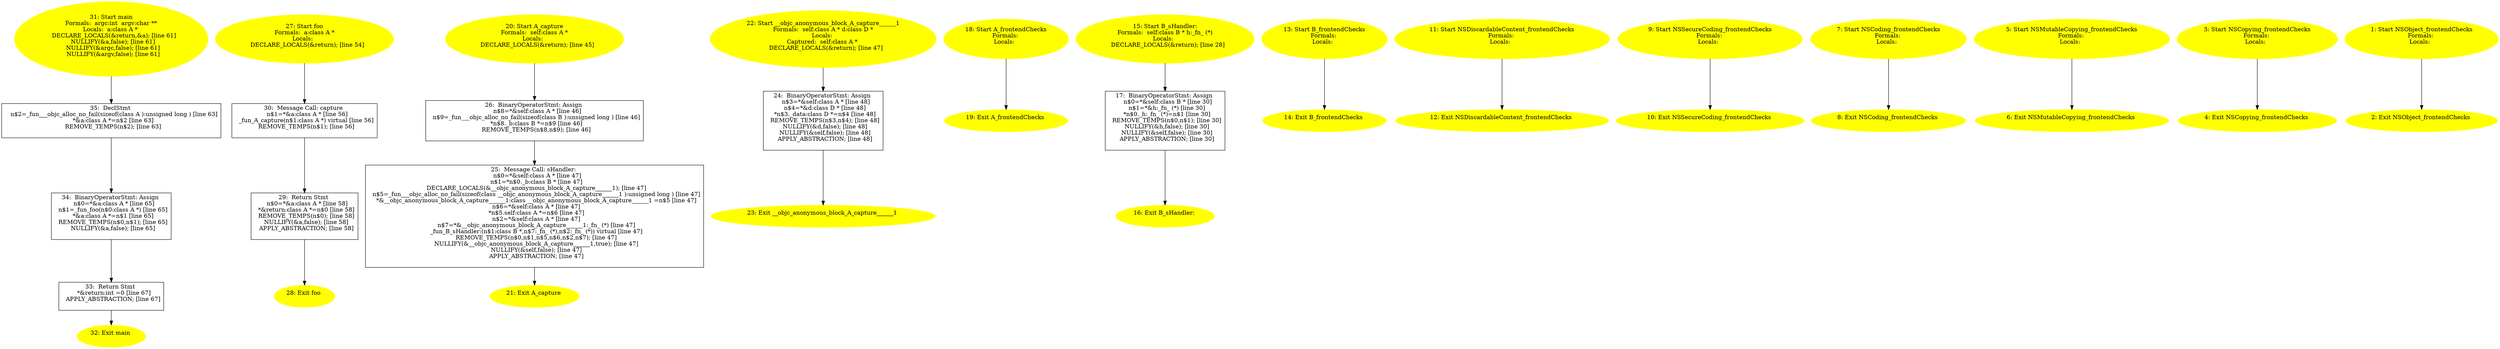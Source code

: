 digraph iCFG {
35 [label="35:  DeclStmt \n   n$2=_fun___objc_alloc_no_fail(sizeof(class A ):unsigned long ) [line 63]\n  *&a:class A *=n$2 [line 63]\n  REMOVE_TEMPS(n$2); [line 63]\n " shape="box"]
	

	 35 -> 34 ;
34 [label="34:  BinaryOperatorStmt: Assign \n   n$0=*&a:class A * [line 65]\n  n$1=_fun_foo(n$0:class A *) [line 65]\n  *&a:class A *=n$1 [line 65]\n  REMOVE_TEMPS(n$0,n$1); [line 65]\n  NULLIFY(&a,false); [line 65]\n " shape="box"]
	

	 34 -> 33 ;
33 [label="33:  Return Stmt \n   *&return:int =0 [line 67]\n  APPLY_ABSTRACTION; [line 67]\n " shape="box"]
	

	 33 -> 32 ;
32 [label="32: Exit main \n  " color=yellow style=filled]
	

31 [label="31: Start main\nFormals:  argc:int  argv:char **\nLocals:  a:class A * \n   DECLARE_LOCALS(&return,&a); [line 61]\n  NULLIFY(&a,false); [line 61]\n  NULLIFY(&argc,false); [line 61]\n  NULLIFY(&argv,false); [line 61]\n " color=yellow style=filled]
	

	 31 -> 35 ;
30 [label="30:  Message Call: capture \n   n$1=*&a:class A * [line 56]\n  _fun_A_capture(n$1:class A *) virtual [line 56]\n  REMOVE_TEMPS(n$1); [line 56]\n " shape="box"]
	

	 30 -> 29 ;
29 [label="29:  Return Stmt \n   n$0=*&a:class A * [line 58]\n  *&return:class A *=n$0 [line 58]\n  REMOVE_TEMPS(n$0); [line 58]\n  NULLIFY(&a,false); [line 58]\n  APPLY_ABSTRACTION; [line 58]\n " shape="box"]
	

	 29 -> 28 ;
28 [label="28: Exit foo \n  " color=yellow style=filled]
	

27 [label="27: Start foo\nFormals:  a:class A *\nLocals:  \n   DECLARE_LOCALS(&return); [line 54]\n " color=yellow style=filled]
	

	 27 -> 30 ;
26 [label="26:  BinaryOperatorStmt: Assign \n   n$8=*&self:class A * [line 46]\n  n$9=_fun___objc_alloc_no_fail(sizeof(class B ):unsigned long ) [line 46]\n  *n$8._b:class B *=n$9 [line 46]\n  REMOVE_TEMPS(n$8,n$9); [line 46]\n " shape="box"]
	

	 26 -> 25 ;
25 [label="25:  Message Call: sHandler: \n   n$0=*&self:class A * [line 47]\n  n$1=*n$0._b:class B * [line 47]\n  DECLARE_LOCALS(&__objc_anonymous_block_A_capture______1); [line 47]\n  n$5=_fun___objc_alloc_no_fail(sizeof(class __objc_anonymous_block_A_capture______1 ):unsigned long ) [line 47]\n  *&__objc_anonymous_block_A_capture______1:class __objc_anonymous_block_A_capture______1 =n$5 [line 47]\n  n$6=*&self:class A * [line 47]\n  *n$5.self:class A *=n$6 [line 47]\n  n$2=*&self:class A * [line 47]\n  n$7=*&__objc_anonymous_block_A_capture______1:_fn_ (*) [line 47]\n  _fun_B_sHandler:(n$1:class B *,n$7:_fn_ (*),n$2:_fn_ (*)) virtual [line 47]\n  REMOVE_TEMPS(n$0,n$1,n$5,n$6,n$2,n$7); [line 47]\n  NULLIFY(&__objc_anonymous_block_A_capture______1,true); [line 47]\n  NULLIFY(&self,false); [line 47]\n  APPLY_ABSTRACTION; [line 47]\n " shape="box"]
	

	 25 -> 21 ;
24 [label="24:  BinaryOperatorStmt: Assign \n   n$3=*&self:class A * [line 48]\n  n$4=*&d:class D * [line 48]\n  *n$3._data:class D *=n$4 [line 48]\n  REMOVE_TEMPS(n$3,n$4); [line 48]\n  NULLIFY(&d,false); [line 48]\n  NULLIFY(&self,false); [line 48]\n  APPLY_ABSTRACTION; [line 48]\n " shape="box"]
	

	 24 -> 23 ;
23 [label="23: Exit __objc_anonymous_block_A_capture______1 \n  " color=yellow style=filled]
	

22 [label="22: Start __objc_anonymous_block_A_capture______1\nFormals:  self:class A * d:class D *\nLocals: \nCaptured:  self:class A * \n   DECLARE_LOCALS(&return); [line 47]\n " color=yellow style=filled]
	

	 22 -> 24 ;
21 [label="21: Exit A_capture \n  " color=yellow style=filled]
	

20 [label="20: Start A_capture\nFormals:  self:class A *\nLocals:  \n   DECLARE_LOCALS(&return); [line 45]\n " color=yellow style=filled]
	

	 20 -> 26 ;
19 [label="19: Exit A_frontendChecks \n  " color=yellow style=filled]
	

18 [label="18: Start A_frontendChecks\nFormals: \nLocals:  \n  " color=yellow style=filled]
	

	 18 -> 19 ;
17 [label="17:  BinaryOperatorStmt: Assign \n   n$0=*&self:class B * [line 30]\n  n$1=*&h:_fn_ (*) [line 30]\n  *n$0._h:_fn_ (*)=n$1 [line 30]\n  REMOVE_TEMPS(n$0,n$1); [line 30]\n  NULLIFY(&h,false); [line 30]\n  NULLIFY(&self,false); [line 30]\n  APPLY_ABSTRACTION; [line 30]\n " shape="box"]
	

	 17 -> 16 ;
16 [label="16: Exit B_sHandler: \n  " color=yellow style=filled]
	

15 [label="15: Start B_sHandler:\nFormals:  self:class B * h:_fn_ (*)\nLocals:  \n   DECLARE_LOCALS(&return); [line 28]\n " color=yellow style=filled]
	

	 15 -> 17 ;
14 [label="14: Exit B_frontendChecks \n  " color=yellow style=filled]
	

13 [label="13: Start B_frontendChecks\nFormals: \nLocals:  \n  " color=yellow style=filled]
	

	 13 -> 14 ;
12 [label="12: Exit NSDiscardableContent_frontendChecks \n  " color=yellow style=filled]
	

11 [label="11: Start NSDiscardableContent_frontendChecks\nFormals: \nLocals:  \n  " color=yellow style=filled]
	

	 11 -> 12 ;
10 [label="10: Exit NSSecureCoding_frontendChecks \n  " color=yellow style=filled]
	

9 [label="9: Start NSSecureCoding_frontendChecks\nFormals: \nLocals:  \n  " color=yellow style=filled]
	

	 9 -> 10 ;
8 [label="8: Exit NSCoding_frontendChecks \n  " color=yellow style=filled]
	

7 [label="7: Start NSCoding_frontendChecks\nFormals: \nLocals:  \n  " color=yellow style=filled]
	

	 7 -> 8 ;
6 [label="6: Exit NSMutableCopying_frontendChecks \n  " color=yellow style=filled]
	

5 [label="5: Start NSMutableCopying_frontendChecks\nFormals: \nLocals:  \n  " color=yellow style=filled]
	

	 5 -> 6 ;
4 [label="4: Exit NSCopying_frontendChecks \n  " color=yellow style=filled]
	

3 [label="3: Start NSCopying_frontendChecks\nFormals: \nLocals:  \n  " color=yellow style=filled]
	

	 3 -> 4 ;
2 [label="2: Exit NSObject_frontendChecks \n  " color=yellow style=filled]
	

1 [label="1: Start NSObject_frontendChecks\nFormals: \nLocals:  \n  " color=yellow style=filled]
	

	 1 -> 2 ;
}
